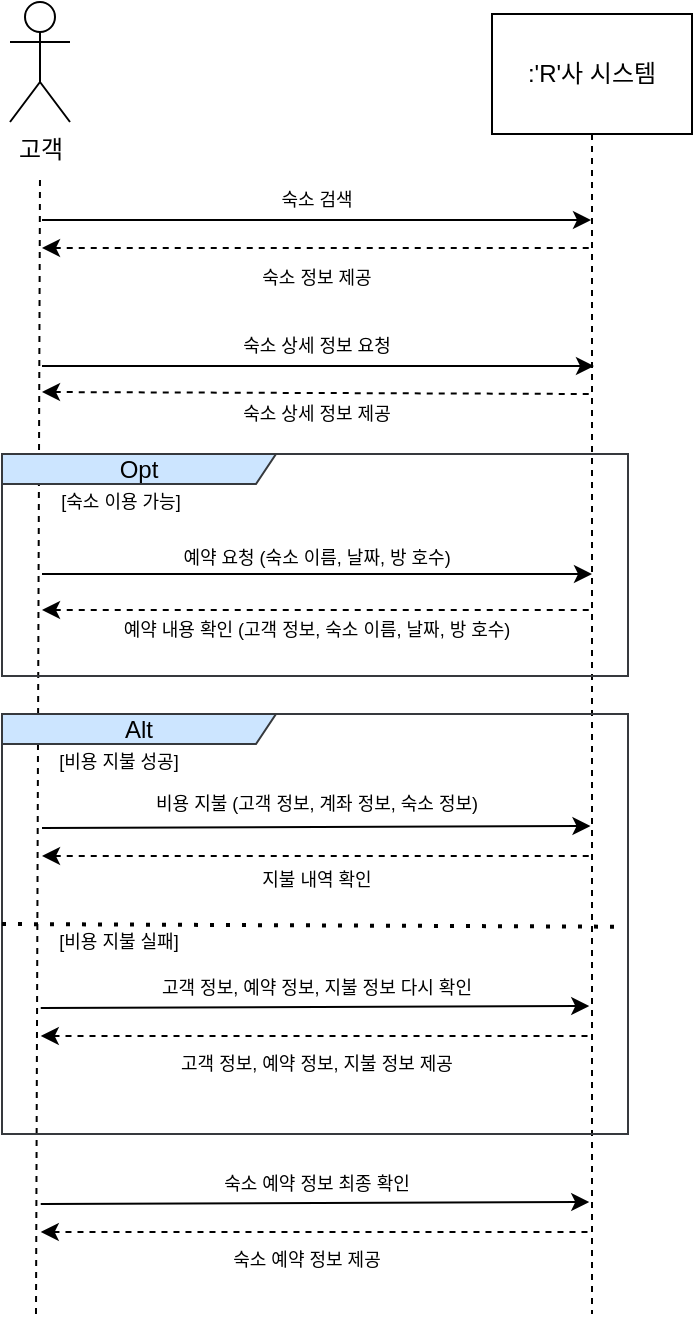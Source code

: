 <mxfile version="21.3.7" type="github">
  <diagram name="Page-1" id="2YBvvXClWsGukQMizWep">
    <mxGraphModel dx="737" dy="332" grid="1" gridSize="10" guides="1" tooltips="1" connect="1" arrows="1" fold="1" page="1" pageScale="1" pageWidth="850" pageHeight="1100" math="0" shadow="0">
      <root>
        <mxCell id="0" />
        <mxCell id="1" parent="0" />
        <mxCell id="OeKNVEEBHDEB7mtfJP_2-1" value="고객" style="shape=umlActor;verticalLabelPosition=bottom;verticalAlign=top;html=1;outlineConnect=0;" parent="1" vertex="1">
          <mxGeometry x="257" y="344" width="30" height="60" as="geometry" />
        </mxCell>
        <mxCell id="OeKNVEEBHDEB7mtfJP_2-3" value="" style="endArrow=none;dashed=1;html=1;rounded=0;" parent="1" edge="1">
          <mxGeometry width="50" height="50" relative="1" as="geometry">
            <mxPoint x="270" y="1000" as="sourcePoint" />
            <mxPoint x="272" y="430" as="targetPoint" />
          </mxGeometry>
        </mxCell>
        <mxCell id="OeKNVEEBHDEB7mtfJP_2-4" value=":&#39;R&#39;사 시스템" style="shape=umlLifeline;perimeter=lifelinePerimeter;whiteSpace=wrap;html=1;container=0;dropTarget=0;collapsible=0;recursiveResize=0;outlineConnect=0;portConstraint=eastwest;newEdgeStyle={&quot;edgeStyle&quot;:&quot;elbowEdgeStyle&quot;,&quot;elbow&quot;:&quot;vertical&quot;,&quot;curved&quot;:0,&quot;rounded&quot;:0};size=60;" parent="1" vertex="1">
          <mxGeometry x="498" y="350" width="100" height="650" as="geometry" />
        </mxCell>
        <mxCell id="OeKNVEEBHDEB7mtfJP_2-6" value="" style="endArrow=classic;html=1;rounded=0;" parent="1" edge="1">
          <mxGeometry width="50" height="50" relative="1" as="geometry">
            <mxPoint x="273" y="453" as="sourcePoint" />
            <mxPoint x="547.5" y="453.0" as="targetPoint" />
          </mxGeometry>
        </mxCell>
        <mxCell id="OeKNVEEBHDEB7mtfJP_2-7" value="" style="endArrow=none;html=1;rounded=0;dashed=1;endFill=0;startArrow=classic;startFill=1;" parent="1" edge="1">
          <mxGeometry width="50" height="50" relative="1" as="geometry">
            <mxPoint x="273" y="467" as="sourcePoint" />
            <mxPoint x="548" y="467" as="targetPoint" />
          </mxGeometry>
        </mxCell>
        <mxCell id="OeKNVEEBHDEB7mtfJP_2-8" value="" style="endArrow=classic;html=1;rounded=0;" parent="1" edge="1">
          <mxGeometry width="50" height="50" relative="1" as="geometry">
            <mxPoint x="273" y="526" as="sourcePoint" />
            <mxPoint x="549" y="526" as="targetPoint" />
          </mxGeometry>
        </mxCell>
        <mxCell id="OeKNVEEBHDEB7mtfJP_2-9" value="" style="endArrow=none;html=1;rounded=0;dashed=1;endFill=0;startArrow=classic;startFill=1;" parent="1" edge="1">
          <mxGeometry width="50" height="50" relative="1" as="geometry">
            <mxPoint x="273" y="539" as="sourcePoint" />
            <mxPoint x="548" y="540" as="targetPoint" />
          </mxGeometry>
        </mxCell>
        <mxCell id="OeKNVEEBHDEB7mtfJP_2-10" value="" style="endArrow=classic;html=1;rounded=0;" parent="1" edge="1">
          <mxGeometry width="50" height="50" relative="1" as="geometry">
            <mxPoint x="273" y="630" as="sourcePoint" />
            <mxPoint x="548" y="630" as="targetPoint" />
          </mxGeometry>
        </mxCell>
        <mxCell id="OeKNVEEBHDEB7mtfJP_2-11" value="" style="endArrow=none;html=1;rounded=0;dashed=1;endFill=0;startArrow=classic;startFill=1;" parent="1" edge="1">
          <mxGeometry width="50" height="50" relative="1" as="geometry">
            <mxPoint x="273" y="648" as="sourcePoint" />
            <mxPoint x="548" y="648" as="targetPoint" />
          </mxGeometry>
        </mxCell>
        <mxCell id="OeKNVEEBHDEB7mtfJP_2-12" value="숙소 검색" style="text;html=1;align=center;verticalAlign=middle;resizable=0;points=[];autosize=1;strokeColor=none;fillColor=none;fontSize=9;" parent="1" vertex="1">
          <mxGeometry x="374.5" y="428" width="70" height="30" as="geometry" />
        </mxCell>
        <mxCell id="OeKNVEEBHDEB7mtfJP_2-13" value="숙소 정보 제공" style="text;html=1;align=center;verticalAlign=middle;resizable=0;points=[];autosize=1;strokeColor=none;fillColor=none;fontSize=9;" parent="1" vertex="1">
          <mxGeometry x="364.5" y="467" width="90" height="30" as="geometry" />
        </mxCell>
        <mxCell id="OeKNVEEBHDEB7mtfJP_2-14" value="숙소 상세 정보 요청" style="text;html=1;align=center;verticalAlign=middle;resizable=0;points=[];autosize=1;strokeColor=none;fillColor=none;fontSize=9;" parent="1" vertex="1">
          <mxGeometry x="354.5" y="501" width="110" height="30" as="geometry" />
        </mxCell>
        <mxCell id="OeKNVEEBHDEB7mtfJP_2-15" value="숙소 상세 정보 제공" style="text;html=1;align=center;verticalAlign=middle;resizable=0;points=[];autosize=1;strokeColor=none;fillColor=none;fontSize=9;" parent="1" vertex="1">
          <mxGeometry x="354.5" y="535" width="110" height="30" as="geometry" />
        </mxCell>
        <mxCell id="OeKNVEEBHDEB7mtfJP_2-23" value="" style="endArrow=classic;html=1;rounded=0;" parent="1" edge="1">
          <mxGeometry width="50" height="50" relative="1" as="geometry">
            <mxPoint x="273" y="757" as="sourcePoint" />
            <mxPoint x="547.25" y="756" as="targetPoint" />
          </mxGeometry>
        </mxCell>
        <mxCell id="OeKNVEEBHDEB7mtfJP_2-24" value="" style="endArrow=none;html=1;rounded=0;dashed=1;endFill=0;startArrow=classic;startFill=1;" parent="1" edge="1">
          <mxGeometry width="50" height="50" relative="1" as="geometry">
            <mxPoint x="273" y="771" as="sourcePoint" />
            <mxPoint x="547.25" y="771" as="targetPoint" />
          </mxGeometry>
        </mxCell>
        <mxCell id="OeKNVEEBHDEB7mtfJP_2-27" value="Opt" style="shape=umlFrame;whiteSpace=wrap;html=1;pointerEvents=0;recursiveResize=0;container=1;collapsible=0;width=137;height=15;labelBackgroundColor=none;labelBorderColor=none;fillColor=#cce5ff;fillStyle=auto;strokeColor=#36393d;" parent="1" vertex="1">
          <mxGeometry x="253" y="570" width="313" height="111" as="geometry" />
        </mxCell>
        <mxCell id="OeKNVEEBHDEB7mtfJP_2-29" value="&lt;font style=&quot;font-size: 9px;&quot;&gt;[숙소 이용 가능]&lt;/font&gt;" style="text;html=1;align=center;verticalAlign=middle;resizable=0;points=[];autosize=1;strokeColor=none;fillColor=none;" parent="OeKNVEEBHDEB7mtfJP_2-27" vertex="1">
          <mxGeometry x="14" y="8" width="90" height="30" as="geometry" />
        </mxCell>
        <mxCell id="OeKNVEEBHDEB7mtfJP_2-21" value="예약 요청 (숙소 이름, 날짜, 방 호수)" style="text;html=1;align=center;verticalAlign=middle;resizable=0;points=[];autosize=1;strokeColor=none;fillColor=none;fontSize=9;" parent="OeKNVEEBHDEB7mtfJP_2-27" vertex="1">
          <mxGeometry x="66.5" y="37" width="180" height="30" as="geometry" />
        </mxCell>
        <mxCell id="OeKNVEEBHDEB7mtfJP_2-30" value="예약 내용 확인 (고객 정보, 숙소 이름, 날짜, 방 호수)" style="text;html=1;align=center;verticalAlign=middle;resizable=0;points=[];autosize=1;strokeColor=none;fillColor=none;fontSize=9;" parent="OeKNVEEBHDEB7mtfJP_2-27" vertex="1">
          <mxGeometry x="31.5" y="73" width="250" height="30" as="geometry" />
        </mxCell>
        <mxCell id="OeKNVEEBHDEB7mtfJP_2-36" value="Alt" style="shape=umlFrame;whiteSpace=wrap;html=1;pointerEvents=0;recursiveResize=0;container=1;collapsible=0;width=137;height=15;labelBackgroundColor=none;labelBorderColor=none;fillColor=#cce5ff;fillStyle=auto;strokeColor=#36393d;" parent="1" vertex="1">
          <mxGeometry x="253" y="700" width="313" height="210" as="geometry" />
        </mxCell>
        <mxCell id="OeKNVEEBHDEB7mtfJP_2-37" value="&lt;font style=&quot;font-size: 9px;&quot;&gt;[비용 지불 성공]&lt;/font&gt;" style="text;html=1;align=center;verticalAlign=middle;resizable=0;points=[];autosize=1;strokeColor=none;fillColor=none;" parent="OeKNVEEBHDEB7mtfJP_2-36" vertex="1">
          <mxGeometry x="13" y="8" width="90" height="30" as="geometry" />
        </mxCell>
        <mxCell id="OeKNVEEBHDEB7mtfJP_2-41" value="&lt;font style=&quot;font-size: 9px;&quot;&gt;[비용 지불 실패]&lt;/font&gt;" style="text;html=1;align=center;verticalAlign=middle;resizable=0;points=[];autosize=1;strokeColor=none;fillColor=none;" parent="OeKNVEEBHDEB7mtfJP_2-36" vertex="1">
          <mxGeometry x="13" y="98" width="90" height="30" as="geometry" />
        </mxCell>
        <mxCell id="OeKNVEEBHDEB7mtfJP_2-42" value="" style="endArrow=classic;html=1;rounded=0;" parent="OeKNVEEBHDEB7mtfJP_2-36" edge="1">
          <mxGeometry width="50" height="50" relative="1" as="geometry">
            <mxPoint x="19.38" y="147" as="sourcePoint" />
            <mxPoint x="293.63" y="146" as="targetPoint" />
          </mxGeometry>
        </mxCell>
        <mxCell id="OeKNVEEBHDEB7mtfJP_2-43" value="" style="endArrow=none;html=1;rounded=0;dashed=1;endFill=0;startArrow=classic;startFill=1;" parent="OeKNVEEBHDEB7mtfJP_2-36" edge="1">
          <mxGeometry width="50" height="50" relative="1" as="geometry">
            <mxPoint x="19.38" y="161" as="sourcePoint" />
            <mxPoint x="293.63" y="161" as="targetPoint" />
          </mxGeometry>
        </mxCell>
        <mxCell id="OeKNVEEBHDEB7mtfJP_2-44" value="고객 정보, 예약 정보, 지불 정보 다시 확인" style="text;html=1;align=center;verticalAlign=middle;resizable=0;points=[];autosize=1;strokeColor=none;fillColor=none;fontSize=9;" parent="OeKNVEEBHDEB7mtfJP_2-36" vertex="1">
          <mxGeometry x="51.5" y="122" width="210" height="30" as="geometry" />
        </mxCell>
        <mxCell id="OeKNVEEBHDEB7mtfJP_2-45" value="고객 정보, 예약 정보, 지불 정보 제공" style="text;html=1;align=center;verticalAlign=middle;resizable=0;points=[];autosize=1;strokeColor=none;fillColor=none;fontSize=9;" parent="OeKNVEEBHDEB7mtfJP_2-36" vertex="1">
          <mxGeometry x="61.5" y="160" width="190" height="30" as="geometry" />
        </mxCell>
        <mxCell id="OeKNVEEBHDEB7mtfJP_2-26" value="지불 내역 확인" style="text;html=1;align=center;verticalAlign=middle;resizable=0;points=[];autosize=1;strokeColor=none;fillColor=none;fontSize=9;" parent="OeKNVEEBHDEB7mtfJP_2-36" vertex="1">
          <mxGeometry x="111.5" y="68" width="90" height="30" as="geometry" />
        </mxCell>
        <mxCell id="OeKNVEEBHDEB7mtfJP_2-25" value="비용 지불 (고객 정보, 계좌 정보, 숙소 정보)" style="text;html=1;align=center;verticalAlign=middle;resizable=0;points=[];autosize=1;strokeColor=none;fillColor=none;fontSize=9;" parent="OeKNVEEBHDEB7mtfJP_2-36" vertex="1">
          <mxGeometry x="46.5" y="30" width="220" height="30" as="geometry" />
        </mxCell>
        <mxCell id="OeKNVEEBHDEB7mtfJP_2-40" value="" style="endArrow=none;dashed=1;html=1;dashPattern=1 3;strokeWidth=2;rounded=0;entryX=0.991;entryY=0.561;entryDx=0;entryDy=0;entryPerimeter=0;exitX=0;exitY=0.553;exitDx=0;exitDy=0;exitPerimeter=0;" parent="1" edge="1">
          <mxGeometry width="50" height="50" relative="1" as="geometry">
            <mxPoint x="253" y="805.01" as="sourcePoint" />
            <mxPoint x="563.183" y="806.37" as="targetPoint" />
          </mxGeometry>
        </mxCell>
        <mxCell id="OeKNVEEBHDEB7mtfJP_2-48" value="" style="endArrow=classic;html=1;rounded=0;" parent="1" edge="1">
          <mxGeometry width="50" height="50" relative="1" as="geometry">
            <mxPoint x="272.37" y="945" as="sourcePoint" />
            <mxPoint x="546.62" y="944" as="targetPoint" />
          </mxGeometry>
        </mxCell>
        <mxCell id="OeKNVEEBHDEB7mtfJP_2-49" value="" style="endArrow=none;html=1;rounded=0;dashed=1;endFill=0;startArrow=classic;startFill=1;" parent="1" edge="1">
          <mxGeometry width="50" height="50" relative="1" as="geometry">
            <mxPoint x="272.37" y="959" as="sourcePoint" />
            <mxPoint x="546.62" y="959" as="targetPoint" />
          </mxGeometry>
        </mxCell>
        <mxCell id="OeKNVEEBHDEB7mtfJP_2-50" value="숙소 예약 정보 최종 확인" style="text;html=1;align=center;verticalAlign=middle;resizable=0;points=[];autosize=1;strokeColor=none;fillColor=none;fontSize=9;" parent="1" vertex="1">
          <mxGeometry x="344.5" y="920" width="130" height="30" as="geometry" />
        </mxCell>
        <mxCell id="OeKNVEEBHDEB7mtfJP_2-51" value="숙소 예약 정보 제공" style="text;html=1;align=center;verticalAlign=middle;resizable=0;points=[];autosize=1;strokeColor=none;fillColor=none;fontSize=9;" parent="1" vertex="1">
          <mxGeometry x="350" y="958" width="110" height="30" as="geometry" />
        </mxCell>
      </root>
    </mxGraphModel>
  </diagram>
</mxfile>
